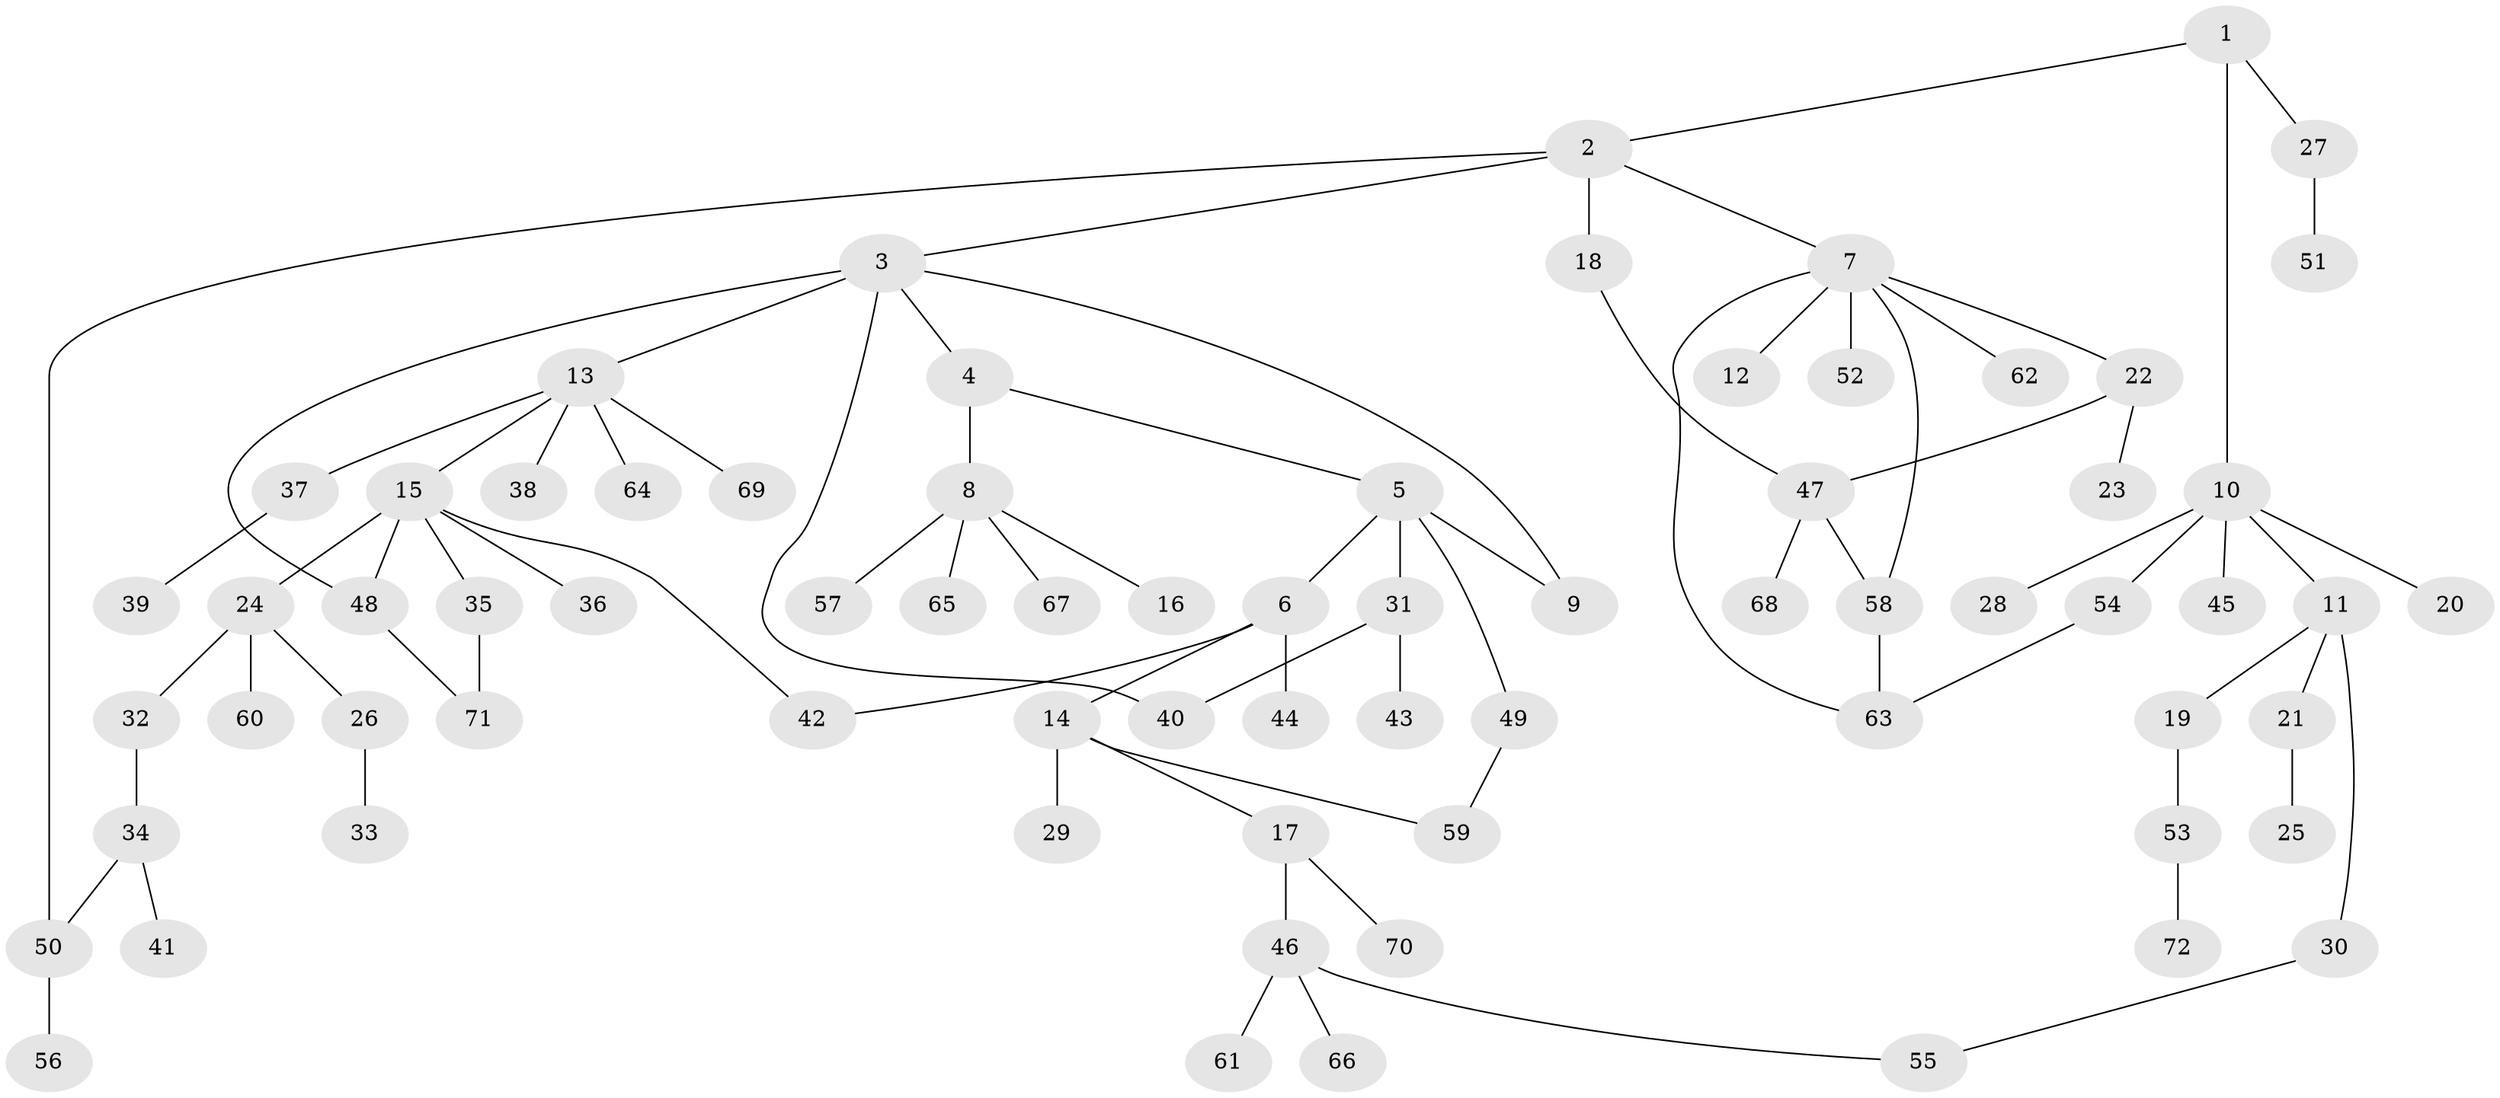 // Generated by graph-tools (version 1.1) at 2025/34/03/09/25 02:34:24]
// undirected, 72 vertices, 83 edges
graph export_dot {
graph [start="1"]
  node [color=gray90,style=filled];
  1;
  2;
  3;
  4;
  5;
  6;
  7;
  8;
  9;
  10;
  11;
  12;
  13;
  14;
  15;
  16;
  17;
  18;
  19;
  20;
  21;
  22;
  23;
  24;
  25;
  26;
  27;
  28;
  29;
  30;
  31;
  32;
  33;
  34;
  35;
  36;
  37;
  38;
  39;
  40;
  41;
  42;
  43;
  44;
  45;
  46;
  47;
  48;
  49;
  50;
  51;
  52;
  53;
  54;
  55;
  56;
  57;
  58;
  59;
  60;
  61;
  62;
  63;
  64;
  65;
  66;
  67;
  68;
  69;
  70;
  71;
  72;
  1 -- 2;
  1 -- 10;
  1 -- 27;
  2 -- 3;
  2 -- 7;
  2 -- 18;
  2 -- 50;
  3 -- 4;
  3 -- 9;
  3 -- 13;
  3 -- 48;
  3 -- 40;
  4 -- 5;
  4 -- 8;
  5 -- 6;
  5 -- 31;
  5 -- 49;
  5 -- 9;
  6 -- 14;
  6 -- 42;
  6 -- 44;
  7 -- 12;
  7 -- 22;
  7 -- 52;
  7 -- 62;
  7 -- 63;
  7 -- 58;
  8 -- 16;
  8 -- 57;
  8 -- 65;
  8 -- 67;
  10 -- 11;
  10 -- 20;
  10 -- 28;
  10 -- 45;
  10 -- 54;
  11 -- 19;
  11 -- 21;
  11 -- 30;
  13 -- 15;
  13 -- 37;
  13 -- 38;
  13 -- 64;
  13 -- 69;
  14 -- 17;
  14 -- 29;
  14 -- 59;
  15 -- 24;
  15 -- 35;
  15 -- 36;
  15 -- 48;
  15 -- 42;
  17 -- 46;
  17 -- 70;
  18 -- 47;
  19 -- 53;
  21 -- 25;
  22 -- 23;
  22 -- 47;
  24 -- 26;
  24 -- 32;
  24 -- 60;
  26 -- 33;
  27 -- 51;
  30 -- 55;
  31 -- 40;
  31 -- 43;
  32 -- 34;
  34 -- 41;
  34 -- 50;
  35 -- 71;
  37 -- 39;
  46 -- 61;
  46 -- 66;
  46 -- 55;
  47 -- 58;
  47 -- 68;
  48 -- 71;
  49 -- 59;
  50 -- 56;
  53 -- 72;
  54 -- 63;
  58 -- 63;
}
